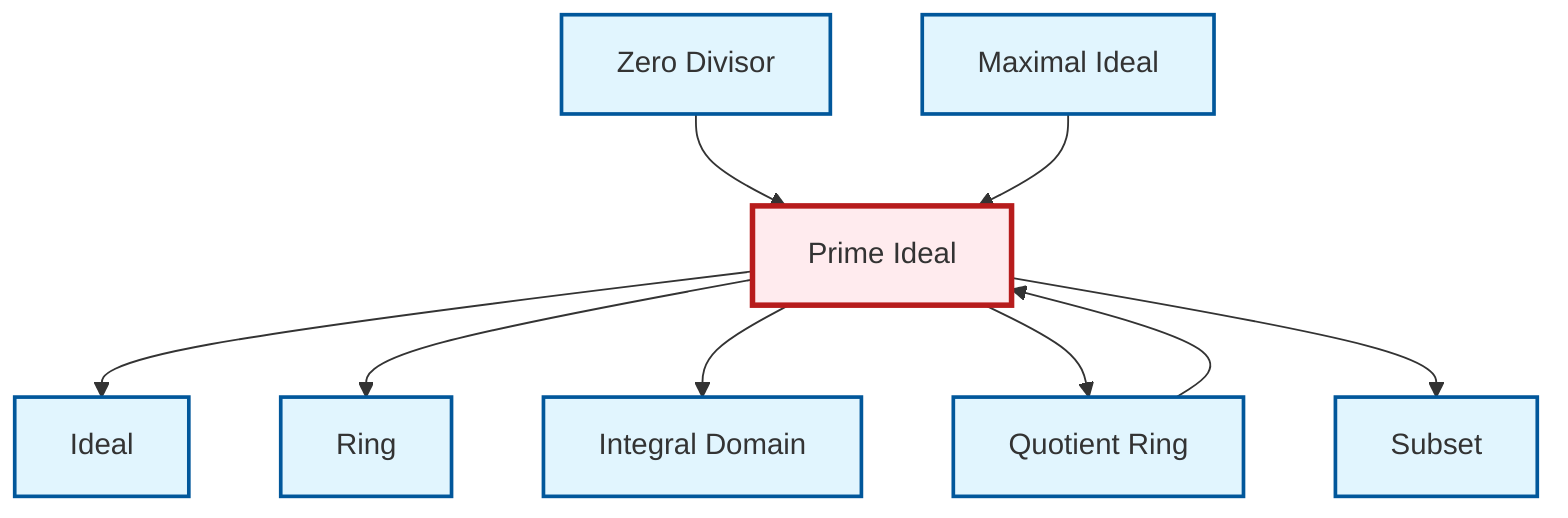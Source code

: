 graph TD
    classDef definition fill:#e1f5fe,stroke:#01579b,stroke-width:2px
    classDef theorem fill:#f3e5f5,stroke:#4a148c,stroke-width:2px
    classDef axiom fill:#fff3e0,stroke:#e65100,stroke-width:2px
    classDef example fill:#e8f5e9,stroke:#1b5e20,stroke-width:2px
    classDef current fill:#ffebee,stroke:#b71c1c,stroke-width:3px
    def-integral-domain["Integral Domain"]:::definition
    def-zero-divisor["Zero Divisor"]:::definition
    def-maximal-ideal["Maximal Ideal"]:::definition
    def-ring["Ring"]:::definition
    def-prime-ideal["Prime Ideal"]:::definition
    def-quotient-ring["Quotient Ring"]:::definition
    def-ideal["Ideal"]:::definition
    def-subset["Subset"]:::definition
    def-prime-ideal --> def-ideal
    def-prime-ideal --> def-ring
    def-quotient-ring --> def-prime-ideal
    def-prime-ideal --> def-integral-domain
    def-zero-divisor --> def-prime-ideal
    def-prime-ideal --> def-quotient-ring
    def-maximal-ideal --> def-prime-ideal
    def-prime-ideal --> def-subset
    class def-prime-ideal current